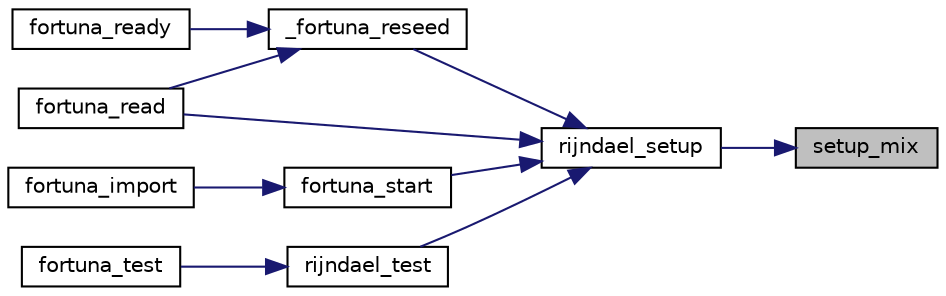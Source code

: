 digraph "setup_mix"
{
 // LATEX_PDF_SIZE
  edge [fontname="Helvetica",fontsize="10",labelfontname="Helvetica",labelfontsize="10"];
  node [fontname="Helvetica",fontsize="10",shape=record];
  rankdir="RL";
  Node34 [label="setup_mix",height=0.2,width=0.4,color="black", fillcolor="grey75", style="filled", fontcolor="black",tooltip=" "];
  Node34 -> Node35 [dir="back",color="midnightblue",fontsize="10",style="solid"];
  Node35 [label="rijndael_setup",height=0.2,width=0.4,color="black", fillcolor="white", style="filled",URL="$aes_8c.html#a3b2fab908c22514c91332a5c9a3d7166",tooltip="Initialize the AES (Rijndael) block cipher."];
  Node35 -> Node36 [dir="back",color="midnightblue",fontsize="10",style="solid"];
  Node36 [label="_fortuna_reseed",height=0.2,width=0.4,color="black", fillcolor="white", style="filled",URL="$fortuna_8c.html#aad833baa2e75f93d847e5a7ac30ea4d2",tooltip=" "];
  Node36 -> Node37 [dir="back",color="midnightblue",fontsize="10",style="solid"];
  Node37 [label="fortuna_ready",height=0.2,width=0.4,color="black", fillcolor="white", style="filled",URL="$fortuna_8c.html#a635d034d99b51a38b4a71fae3880b48f",tooltip="Make the PRNG ready to read from."];
  Node36 -> Node38 [dir="back",color="midnightblue",fontsize="10",style="solid"];
  Node38 [label="fortuna_read",height=0.2,width=0.4,color="black", fillcolor="white", style="filled",URL="$fortuna_8c.html#a19149fcfc926ab81d4acebfcf39b78f7",tooltip="Read from the PRNG."];
  Node35 -> Node38 [dir="back",color="midnightblue",fontsize="10",style="solid"];
  Node35 -> Node39 [dir="back",color="midnightblue",fontsize="10",style="solid"];
  Node39 [label="fortuna_start",height=0.2,width=0.4,color="black", fillcolor="white", style="filled",URL="$fortuna_8c.html#a54822f5e172e6f2a025448f6e9430e22",tooltip="Start the PRNG."];
  Node39 -> Node40 [dir="back",color="midnightblue",fontsize="10",style="solid"];
  Node40 [label="fortuna_import",height=0.2,width=0.4,color="black", fillcolor="white", style="filled",URL="$fortuna_8c.html#ad9f529aaecf6646cac5e5eaa2d1f418d",tooltip="Import a PRNG state."];
  Node35 -> Node41 [dir="back",color="midnightblue",fontsize="10",style="solid"];
  Node41 [label="rijndael_test",height=0.2,width=0.4,color="black", fillcolor="white", style="filled",URL="$aes_8c.html#a787877f61031ca3855283ee7755f1b46",tooltip="Performs a self-test of the AES block cipher."];
  Node41 -> Node42 [dir="back",color="midnightblue",fontsize="10",style="solid"];
  Node42 [label="fortuna_test",height=0.2,width=0.4,color="black", fillcolor="white", style="filled",URL="$fortuna_8c.html#a02a8621eda36a40059ce155007b6f6c3",tooltip="PRNG self-test."];
}
